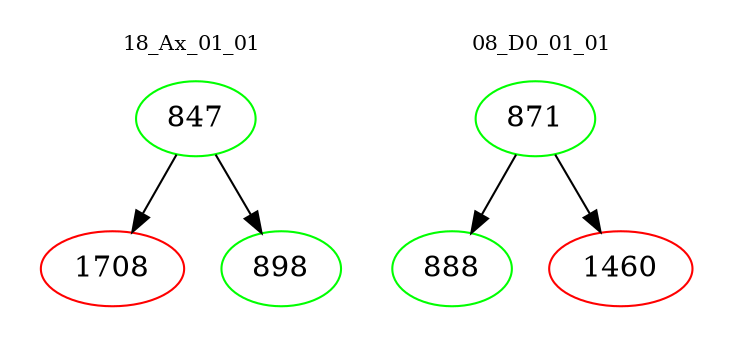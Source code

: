 digraph{
subgraph cluster_0 {
color = white
label = "18_Ax_01_01";
fontsize=10;
T0_847 [label="847", color="green"]
T0_847 -> T0_1708 [color="black"]
T0_1708 [label="1708", color="red"]
T0_847 -> T0_898 [color="black"]
T0_898 [label="898", color="green"]
}
subgraph cluster_1 {
color = white
label = "08_D0_01_01";
fontsize=10;
T1_871 [label="871", color="green"]
T1_871 -> T1_888 [color="black"]
T1_888 [label="888", color="green"]
T1_871 -> T1_1460 [color="black"]
T1_1460 [label="1460", color="red"]
}
}
